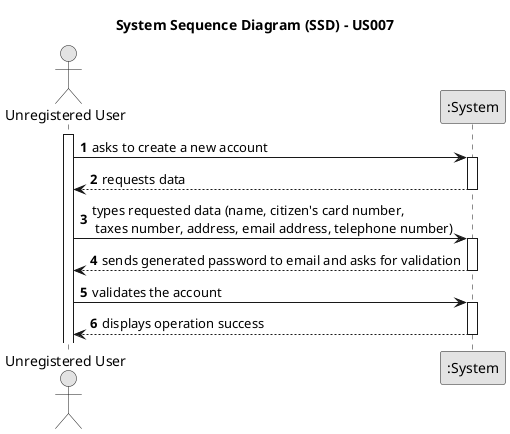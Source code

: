 @startuml
skinparam monochrome true
skinparam packageStyle rectangle
skinparam shadowing false

title System Sequence Diagram (SSD) - US007

autonumber

actor "Unregistered User" as User
participant ":System" as System

activate User

    User -> System : asks to create a new account
    activate System

        System --> User : requests data
    deactivate System

    User -> System : types requested data (name, citizen's card number,\n taxes number, address, email address, telephone number)

    activate System

        System --> User : sends generated password to email and asks for validation
    deactivate System

    User -> System : validates the account
    activate System

        System --> User : displays operation success
    deactivate System

@enduml